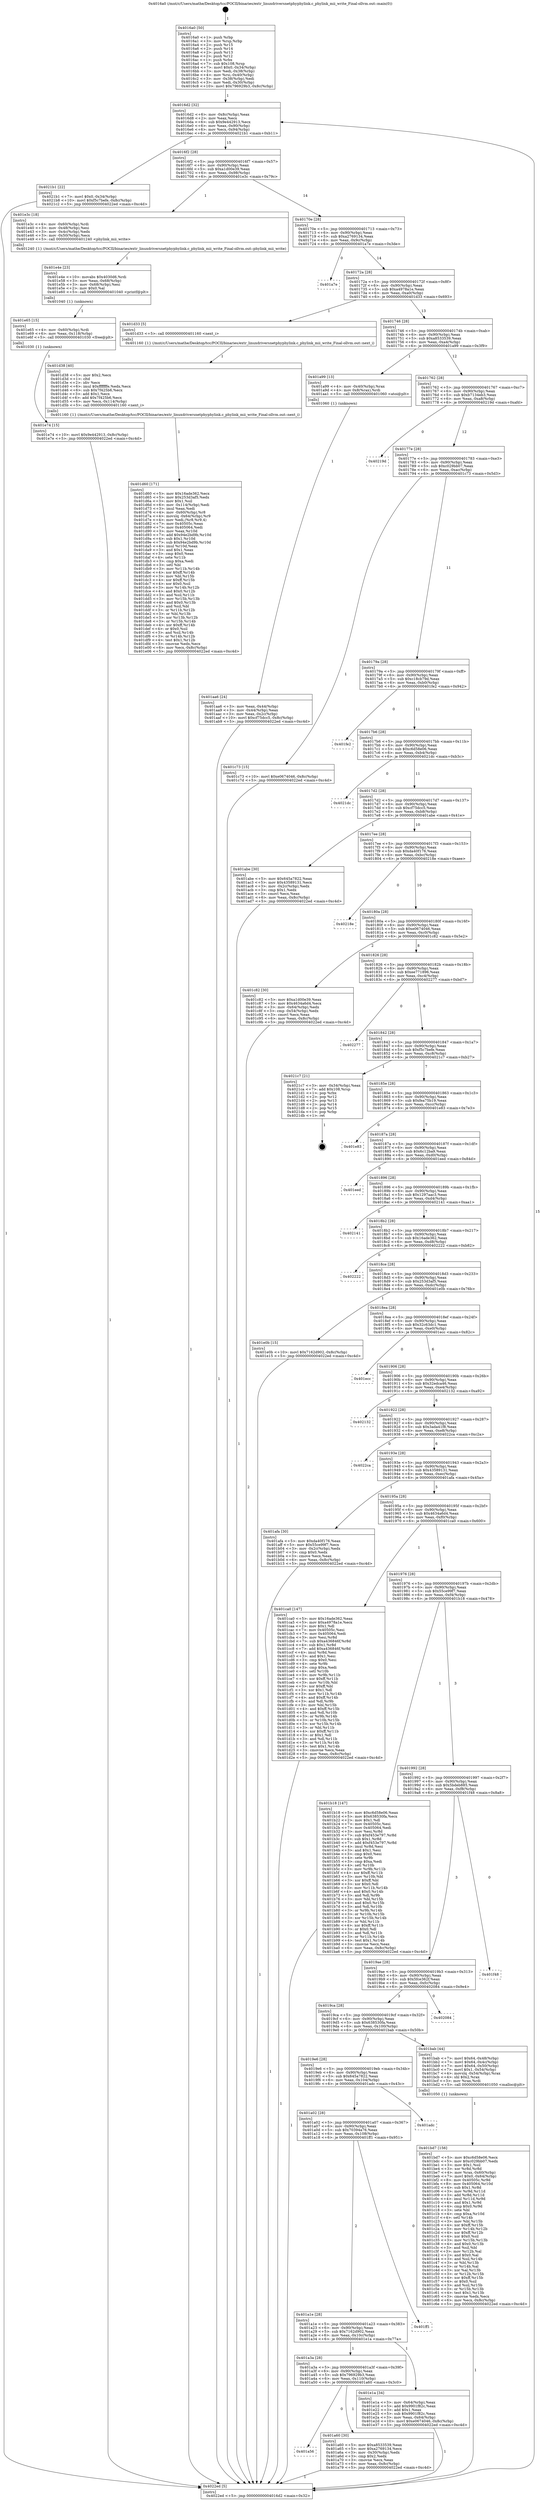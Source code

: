 digraph "0x4016a0" {
  label = "0x4016a0 (/mnt/c/Users/mathe/Desktop/tcc/POCII/binaries/extr_linuxdriversnetphyphylink.c_phylink_mii_write_Final-ollvm.out::main(0))"
  labelloc = "t"
  node[shape=record]

  Entry [label="",width=0.3,height=0.3,shape=circle,fillcolor=black,style=filled]
  "0x4016d2" [label="{
     0x4016d2 [32]\l
     | [instrs]\l
     &nbsp;&nbsp;0x4016d2 \<+6\>: mov -0x8c(%rbp),%eax\l
     &nbsp;&nbsp;0x4016d8 \<+2\>: mov %eax,%ecx\l
     &nbsp;&nbsp;0x4016da \<+6\>: sub $0x9e442913,%ecx\l
     &nbsp;&nbsp;0x4016e0 \<+6\>: mov %eax,-0x90(%rbp)\l
     &nbsp;&nbsp;0x4016e6 \<+6\>: mov %ecx,-0x94(%rbp)\l
     &nbsp;&nbsp;0x4016ec \<+6\>: je 00000000004021b1 \<main+0xb11\>\l
  }"]
  "0x4021b1" [label="{
     0x4021b1 [22]\l
     | [instrs]\l
     &nbsp;&nbsp;0x4021b1 \<+7\>: movl $0x0,-0x34(%rbp)\l
     &nbsp;&nbsp;0x4021b8 \<+10\>: movl $0xf5c7befe,-0x8c(%rbp)\l
     &nbsp;&nbsp;0x4021c2 \<+5\>: jmp 00000000004022ed \<main+0xc4d\>\l
  }"]
  "0x4016f2" [label="{
     0x4016f2 [28]\l
     | [instrs]\l
     &nbsp;&nbsp;0x4016f2 \<+5\>: jmp 00000000004016f7 \<main+0x57\>\l
     &nbsp;&nbsp;0x4016f7 \<+6\>: mov -0x90(%rbp),%eax\l
     &nbsp;&nbsp;0x4016fd \<+5\>: sub $0xa1d00e39,%eax\l
     &nbsp;&nbsp;0x401702 \<+6\>: mov %eax,-0x98(%rbp)\l
     &nbsp;&nbsp;0x401708 \<+6\>: je 0000000000401e3c \<main+0x79c\>\l
  }"]
  Exit [label="",width=0.3,height=0.3,shape=circle,fillcolor=black,style=filled,peripheries=2]
  "0x401e3c" [label="{
     0x401e3c [18]\l
     | [instrs]\l
     &nbsp;&nbsp;0x401e3c \<+4\>: mov -0x60(%rbp),%rdi\l
     &nbsp;&nbsp;0x401e40 \<+3\>: mov -0x48(%rbp),%esi\l
     &nbsp;&nbsp;0x401e43 \<+3\>: mov -0x4c(%rbp),%edx\l
     &nbsp;&nbsp;0x401e46 \<+3\>: mov -0x50(%rbp),%ecx\l
     &nbsp;&nbsp;0x401e49 \<+5\>: call 0000000000401240 \<phylink_mii_write\>\l
     | [calls]\l
     &nbsp;&nbsp;0x401240 \{1\} (/mnt/c/Users/mathe/Desktop/tcc/POCII/binaries/extr_linuxdriversnetphyphylink.c_phylink_mii_write_Final-ollvm.out::phylink_mii_write)\l
  }"]
  "0x40170e" [label="{
     0x40170e [28]\l
     | [instrs]\l
     &nbsp;&nbsp;0x40170e \<+5\>: jmp 0000000000401713 \<main+0x73\>\l
     &nbsp;&nbsp;0x401713 \<+6\>: mov -0x90(%rbp),%eax\l
     &nbsp;&nbsp;0x401719 \<+5\>: sub $0xa2769134,%eax\l
     &nbsp;&nbsp;0x40171e \<+6\>: mov %eax,-0x9c(%rbp)\l
     &nbsp;&nbsp;0x401724 \<+6\>: je 0000000000401a7e \<main+0x3de\>\l
  }"]
  "0x401e74" [label="{
     0x401e74 [15]\l
     | [instrs]\l
     &nbsp;&nbsp;0x401e74 \<+10\>: movl $0x9e442913,-0x8c(%rbp)\l
     &nbsp;&nbsp;0x401e7e \<+5\>: jmp 00000000004022ed \<main+0xc4d\>\l
  }"]
  "0x401a7e" [label="{
     0x401a7e\l
  }", style=dashed]
  "0x40172a" [label="{
     0x40172a [28]\l
     | [instrs]\l
     &nbsp;&nbsp;0x40172a \<+5\>: jmp 000000000040172f \<main+0x8f\>\l
     &nbsp;&nbsp;0x40172f \<+6\>: mov -0x90(%rbp),%eax\l
     &nbsp;&nbsp;0x401735 \<+5\>: sub $0xa4978a1e,%eax\l
     &nbsp;&nbsp;0x40173a \<+6\>: mov %eax,-0xa0(%rbp)\l
     &nbsp;&nbsp;0x401740 \<+6\>: je 0000000000401d33 \<main+0x693\>\l
  }"]
  "0x401e65" [label="{
     0x401e65 [15]\l
     | [instrs]\l
     &nbsp;&nbsp;0x401e65 \<+4\>: mov -0x60(%rbp),%rdi\l
     &nbsp;&nbsp;0x401e69 \<+6\>: mov %eax,-0x118(%rbp)\l
     &nbsp;&nbsp;0x401e6f \<+5\>: call 0000000000401030 \<free@plt\>\l
     | [calls]\l
     &nbsp;&nbsp;0x401030 \{1\} (unknown)\l
  }"]
  "0x401d33" [label="{
     0x401d33 [5]\l
     | [instrs]\l
     &nbsp;&nbsp;0x401d33 \<+5\>: call 0000000000401160 \<next_i\>\l
     | [calls]\l
     &nbsp;&nbsp;0x401160 \{1\} (/mnt/c/Users/mathe/Desktop/tcc/POCII/binaries/extr_linuxdriversnetphyphylink.c_phylink_mii_write_Final-ollvm.out::next_i)\l
  }"]
  "0x401746" [label="{
     0x401746 [28]\l
     | [instrs]\l
     &nbsp;&nbsp;0x401746 \<+5\>: jmp 000000000040174b \<main+0xab\>\l
     &nbsp;&nbsp;0x40174b \<+6\>: mov -0x90(%rbp),%eax\l
     &nbsp;&nbsp;0x401751 \<+5\>: sub $0xa8533539,%eax\l
     &nbsp;&nbsp;0x401756 \<+6\>: mov %eax,-0xa4(%rbp)\l
     &nbsp;&nbsp;0x40175c \<+6\>: je 0000000000401a99 \<main+0x3f9\>\l
  }"]
  "0x401e4e" [label="{
     0x401e4e [23]\l
     | [instrs]\l
     &nbsp;&nbsp;0x401e4e \<+10\>: movabs $0x4030d6,%rdi\l
     &nbsp;&nbsp;0x401e58 \<+3\>: mov %eax,-0x68(%rbp)\l
     &nbsp;&nbsp;0x401e5b \<+3\>: mov -0x68(%rbp),%esi\l
     &nbsp;&nbsp;0x401e5e \<+2\>: mov $0x0,%al\l
     &nbsp;&nbsp;0x401e60 \<+5\>: call 0000000000401040 \<printf@plt\>\l
     | [calls]\l
     &nbsp;&nbsp;0x401040 \{1\} (unknown)\l
  }"]
  "0x401a99" [label="{
     0x401a99 [13]\l
     | [instrs]\l
     &nbsp;&nbsp;0x401a99 \<+4\>: mov -0x40(%rbp),%rax\l
     &nbsp;&nbsp;0x401a9d \<+4\>: mov 0x8(%rax),%rdi\l
     &nbsp;&nbsp;0x401aa1 \<+5\>: call 0000000000401060 \<atoi@plt\>\l
     | [calls]\l
     &nbsp;&nbsp;0x401060 \{1\} (unknown)\l
  }"]
  "0x401762" [label="{
     0x401762 [28]\l
     | [instrs]\l
     &nbsp;&nbsp;0x401762 \<+5\>: jmp 0000000000401767 \<main+0xc7\>\l
     &nbsp;&nbsp;0x401767 \<+6\>: mov -0x90(%rbp),%eax\l
     &nbsp;&nbsp;0x40176d \<+5\>: sub $0xb7134eb3,%eax\l
     &nbsp;&nbsp;0x401772 \<+6\>: mov %eax,-0xa8(%rbp)\l
     &nbsp;&nbsp;0x401778 \<+6\>: je 000000000040219d \<main+0xafd\>\l
  }"]
  "0x401d60" [label="{
     0x401d60 [171]\l
     | [instrs]\l
     &nbsp;&nbsp;0x401d60 \<+5\>: mov $0x16ade362,%ecx\l
     &nbsp;&nbsp;0x401d65 \<+5\>: mov $0x253d3af5,%edx\l
     &nbsp;&nbsp;0x401d6a \<+3\>: mov $0x1,%sil\l
     &nbsp;&nbsp;0x401d6d \<+6\>: mov -0x114(%rbp),%edi\l
     &nbsp;&nbsp;0x401d73 \<+3\>: imul %eax,%edi\l
     &nbsp;&nbsp;0x401d76 \<+4\>: mov -0x60(%rbp),%r8\l
     &nbsp;&nbsp;0x401d7a \<+4\>: movslq -0x64(%rbp),%r9\l
     &nbsp;&nbsp;0x401d7e \<+4\>: mov %edi,(%r8,%r9,4)\l
     &nbsp;&nbsp;0x401d82 \<+7\>: mov 0x40505c,%eax\l
     &nbsp;&nbsp;0x401d89 \<+7\>: mov 0x405064,%edi\l
     &nbsp;&nbsp;0x401d90 \<+3\>: mov %eax,%r10d\l
     &nbsp;&nbsp;0x401d93 \<+7\>: add $0x94e2bd9b,%r10d\l
     &nbsp;&nbsp;0x401d9a \<+4\>: sub $0x1,%r10d\l
     &nbsp;&nbsp;0x401d9e \<+7\>: sub $0x94e2bd9b,%r10d\l
     &nbsp;&nbsp;0x401da5 \<+4\>: imul %r10d,%eax\l
     &nbsp;&nbsp;0x401da9 \<+3\>: and $0x1,%eax\l
     &nbsp;&nbsp;0x401dac \<+3\>: cmp $0x0,%eax\l
     &nbsp;&nbsp;0x401daf \<+4\>: sete %r11b\l
     &nbsp;&nbsp;0x401db3 \<+3\>: cmp $0xa,%edi\l
     &nbsp;&nbsp;0x401db6 \<+3\>: setl %bl\l
     &nbsp;&nbsp;0x401db9 \<+3\>: mov %r11b,%r14b\l
     &nbsp;&nbsp;0x401dbc \<+4\>: xor $0xff,%r14b\l
     &nbsp;&nbsp;0x401dc0 \<+3\>: mov %bl,%r15b\l
     &nbsp;&nbsp;0x401dc3 \<+4\>: xor $0xff,%r15b\l
     &nbsp;&nbsp;0x401dc7 \<+4\>: xor $0x0,%sil\l
     &nbsp;&nbsp;0x401dcb \<+3\>: mov %r14b,%r12b\l
     &nbsp;&nbsp;0x401dce \<+4\>: and $0x0,%r12b\l
     &nbsp;&nbsp;0x401dd2 \<+3\>: and %sil,%r11b\l
     &nbsp;&nbsp;0x401dd5 \<+3\>: mov %r15b,%r13b\l
     &nbsp;&nbsp;0x401dd8 \<+4\>: and $0x0,%r13b\l
     &nbsp;&nbsp;0x401ddc \<+3\>: and %sil,%bl\l
     &nbsp;&nbsp;0x401ddf \<+3\>: or %r11b,%r12b\l
     &nbsp;&nbsp;0x401de2 \<+3\>: or %bl,%r13b\l
     &nbsp;&nbsp;0x401de5 \<+3\>: xor %r13b,%r12b\l
     &nbsp;&nbsp;0x401de8 \<+3\>: or %r15b,%r14b\l
     &nbsp;&nbsp;0x401deb \<+4\>: xor $0xff,%r14b\l
     &nbsp;&nbsp;0x401def \<+4\>: or $0x0,%sil\l
     &nbsp;&nbsp;0x401df3 \<+3\>: and %sil,%r14b\l
     &nbsp;&nbsp;0x401df6 \<+3\>: or %r14b,%r12b\l
     &nbsp;&nbsp;0x401df9 \<+4\>: test $0x1,%r12b\l
     &nbsp;&nbsp;0x401dfd \<+3\>: cmovne %edx,%ecx\l
     &nbsp;&nbsp;0x401e00 \<+6\>: mov %ecx,-0x8c(%rbp)\l
     &nbsp;&nbsp;0x401e06 \<+5\>: jmp 00000000004022ed \<main+0xc4d\>\l
  }"]
  "0x40219d" [label="{
     0x40219d\l
  }", style=dashed]
  "0x40177e" [label="{
     0x40177e [28]\l
     | [instrs]\l
     &nbsp;&nbsp;0x40177e \<+5\>: jmp 0000000000401783 \<main+0xe3\>\l
     &nbsp;&nbsp;0x401783 \<+6\>: mov -0x90(%rbp),%eax\l
     &nbsp;&nbsp;0x401789 \<+5\>: sub $0xc029bb07,%eax\l
     &nbsp;&nbsp;0x40178e \<+6\>: mov %eax,-0xac(%rbp)\l
     &nbsp;&nbsp;0x401794 \<+6\>: je 0000000000401c73 \<main+0x5d3\>\l
  }"]
  "0x401d38" [label="{
     0x401d38 [40]\l
     | [instrs]\l
     &nbsp;&nbsp;0x401d38 \<+5\>: mov $0x2,%ecx\l
     &nbsp;&nbsp;0x401d3d \<+1\>: cltd\l
     &nbsp;&nbsp;0x401d3e \<+2\>: idiv %ecx\l
     &nbsp;&nbsp;0x401d40 \<+6\>: imul $0xfffffffe,%edx,%ecx\l
     &nbsp;&nbsp;0x401d46 \<+6\>: sub $0x7f425b6,%ecx\l
     &nbsp;&nbsp;0x401d4c \<+3\>: add $0x1,%ecx\l
     &nbsp;&nbsp;0x401d4f \<+6\>: add $0x7f425b6,%ecx\l
     &nbsp;&nbsp;0x401d55 \<+6\>: mov %ecx,-0x114(%rbp)\l
     &nbsp;&nbsp;0x401d5b \<+5\>: call 0000000000401160 \<next_i\>\l
     | [calls]\l
     &nbsp;&nbsp;0x401160 \{1\} (/mnt/c/Users/mathe/Desktop/tcc/POCII/binaries/extr_linuxdriversnetphyphylink.c_phylink_mii_write_Final-ollvm.out::next_i)\l
  }"]
  "0x401c73" [label="{
     0x401c73 [15]\l
     | [instrs]\l
     &nbsp;&nbsp;0x401c73 \<+10\>: movl $0xe0674046,-0x8c(%rbp)\l
     &nbsp;&nbsp;0x401c7d \<+5\>: jmp 00000000004022ed \<main+0xc4d\>\l
  }"]
  "0x40179a" [label="{
     0x40179a [28]\l
     | [instrs]\l
     &nbsp;&nbsp;0x40179a \<+5\>: jmp 000000000040179f \<main+0xff\>\l
     &nbsp;&nbsp;0x40179f \<+6\>: mov -0x90(%rbp),%eax\l
     &nbsp;&nbsp;0x4017a5 \<+5\>: sub $0xc18cb79d,%eax\l
     &nbsp;&nbsp;0x4017aa \<+6\>: mov %eax,-0xb0(%rbp)\l
     &nbsp;&nbsp;0x4017b0 \<+6\>: je 0000000000401fe2 \<main+0x942\>\l
  }"]
  "0x401bd7" [label="{
     0x401bd7 [156]\l
     | [instrs]\l
     &nbsp;&nbsp;0x401bd7 \<+5\>: mov $0xc6d58e06,%ecx\l
     &nbsp;&nbsp;0x401bdc \<+5\>: mov $0xc029bb07,%edx\l
     &nbsp;&nbsp;0x401be1 \<+3\>: mov $0x1,%sil\l
     &nbsp;&nbsp;0x401be4 \<+3\>: xor %r8d,%r8d\l
     &nbsp;&nbsp;0x401be7 \<+4\>: mov %rax,-0x60(%rbp)\l
     &nbsp;&nbsp;0x401beb \<+7\>: movl $0x0,-0x64(%rbp)\l
     &nbsp;&nbsp;0x401bf2 \<+8\>: mov 0x40505c,%r9d\l
     &nbsp;&nbsp;0x401bfa \<+8\>: mov 0x405064,%r10d\l
     &nbsp;&nbsp;0x401c02 \<+4\>: sub $0x1,%r8d\l
     &nbsp;&nbsp;0x401c06 \<+3\>: mov %r9d,%r11d\l
     &nbsp;&nbsp;0x401c09 \<+3\>: add %r8d,%r11d\l
     &nbsp;&nbsp;0x401c0c \<+4\>: imul %r11d,%r9d\l
     &nbsp;&nbsp;0x401c10 \<+4\>: and $0x1,%r9d\l
     &nbsp;&nbsp;0x401c14 \<+4\>: cmp $0x0,%r9d\l
     &nbsp;&nbsp;0x401c18 \<+3\>: sete %bl\l
     &nbsp;&nbsp;0x401c1b \<+4\>: cmp $0xa,%r10d\l
     &nbsp;&nbsp;0x401c1f \<+4\>: setl %r14b\l
     &nbsp;&nbsp;0x401c23 \<+3\>: mov %bl,%r15b\l
     &nbsp;&nbsp;0x401c26 \<+4\>: xor $0xff,%r15b\l
     &nbsp;&nbsp;0x401c2a \<+3\>: mov %r14b,%r12b\l
     &nbsp;&nbsp;0x401c2d \<+4\>: xor $0xff,%r12b\l
     &nbsp;&nbsp;0x401c31 \<+4\>: xor $0x0,%sil\l
     &nbsp;&nbsp;0x401c35 \<+3\>: mov %r15b,%r13b\l
     &nbsp;&nbsp;0x401c38 \<+4\>: and $0x0,%r13b\l
     &nbsp;&nbsp;0x401c3c \<+3\>: and %sil,%bl\l
     &nbsp;&nbsp;0x401c3f \<+3\>: mov %r12b,%al\l
     &nbsp;&nbsp;0x401c42 \<+2\>: and $0x0,%al\l
     &nbsp;&nbsp;0x401c44 \<+3\>: and %sil,%r14b\l
     &nbsp;&nbsp;0x401c47 \<+3\>: or %bl,%r13b\l
     &nbsp;&nbsp;0x401c4a \<+3\>: or %r14b,%al\l
     &nbsp;&nbsp;0x401c4d \<+3\>: xor %al,%r13b\l
     &nbsp;&nbsp;0x401c50 \<+3\>: or %r12b,%r15b\l
     &nbsp;&nbsp;0x401c53 \<+4\>: xor $0xff,%r15b\l
     &nbsp;&nbsp;0x401c57 \<+4\>: or $0x0,%sil\l
     &nbsp;&nbsp;0x401c5b \<+3\>: and %sil,%r15b\l
     &nbsp;&nbsp;0x401c5e \<+3\>: or %r15b,%r13b\l
     &nbsp;&nbsp;0x401c61 \<+4\>: test $0x1,%r13b\l
     &nbsp;&nbsp;0x401c65 \<+3\>: cmovne %edx,%ecx\l
     &nbsp;&nbsp;0x401c68 \<+6\>: mov %ecx,-0x8c(%rbp)\l
     &nbsp;&nbsp;0x401c6e \<+5\>: jmp 00000000004022ed \<main+0xc4d\>\l
  }"]
  "0x401fe2" [label="{
     0x401fe2\l
  }", style=dashed]
  "0x4017b6" [label="{
     0x4017b6 [28]\l
     | [instrs]\l
     &nbsp;&nbsp;0x4017b6 \<+5\>: jmp 00000000004017bb \<main+0x11b\>\l
     &nbsp;&nbsp;0x4017bb \<+6\>: mov -0x90(%rbp),%eax\l
     &nbsp;&nbsp;0x4017c1 \<+5\>: sub $0xc6d58e06,%eax\l
     &nbsp;&nbsp;0x4017c6 \<+6\>: mov %eax,-0xb4(%rbp)\l
     &nbsp;&nbsp;0x4017cc \<+6\>: je 00000000004021dc \<main+0xb3c\>\l
  }"]
  "0x401aa6" [label="{
     0x401aa6 [24]\l
     | [instrs]\l
     &nbsp;&nbsp;0x401aa6 \<+3\>: mov %eax,-0x44(%rbp)\l
     &nbsp;&nbsp;0x401aa9 \<+3\>: mov -0x44(%rbp),%eax\l
     &nbsp;&nbsp;0x401aac \<+3\>: mov %eax,-0x2c(%rbp)\l
     &nbsp;&nbsp;0x401aaf \<+10\>: movl $0xcf75dcc5,-0x8c(%rbp)\l
     &nbsp;&nbsp;0x401ab9 \<+5\>: jmp 00000000004022ed \<main+0xc4d\>\l
  }"]
  "0x4021dc" [label="{
     0x4021dc\l
  }", style=dashed]
  "0x4017d2" [label="{
     0x4017d2 [28]\l
     | [instrs]\l
     &nbsp;&nbsp;0x4017d2 \<+5\>: jmp 00000000004017d7 \<main+0x137\>\l
     &nbsp;&nbsp;0x4017d7 \<+6\>: mov -0x90(%rbp),%eax\l
     &nbsp;&nbsp;0x4017dd \<+5\>: sub $0xcf75dcc5,%eax\l
     &nbsp;&nbsp;0x4017e2 \<+6\>: mov %eax,-0xb8(%rbp)\l
     &nbsp;&nbsp;0x4017e8 \<+6\>: je 0000000000401abe \<main+0x41e\>\l
  }"]
  "0x4016a0" [label="{
     0x4016a0 [50]\l
     | [instrs]\l
     &nbsp;&nbsp;0x4016a0 \<+1\>: push %rbp\l
     &nbsp;&nbsp;0x4016a1 \<+3\>: mov %rsp,%rbp\l
     &nbsp;&nbsp;0x4016a4 \<+2\>: push %r15\l
     &nbsp;&nbsp;0x4016a6 \<+2\>: push %r14\l
     &nbsp;&nbsp;0x4016a8 \<+2\>: push %r13\l
     &nbsp;&nbsp;0x4016aa \<+2\>: push %r12\l
     &nbsp;&nbsp;0x4016ac \<+1\>: push %rbx\l
     &nbsp;&nbsp;0x4016ad \<+7\>: sub $0x108,%rsp\l
     &nbsp;&nbsp;0x4016b4 \<+7\>: movl $0x0,-0x34(%rbp)\l
     &nbsp;&nbsp;0x4016bb \<+3\>: mov %edi,-0x38(%rbp)\l
     &nbsp;&nbsp;0x4016be \<+4\>: mov %rsi,-0x40(%rbp)\l
     &nbsp;&nbsp;0x4016c2 \<+3\>: mov -0x38(%rbp),%edi\l
     &nbsp;&nbsp;0x4016c5 \<+3\>: mov %edi,-0x30(%rbp)\l
     &nbsp;&nbsp;0x4016c8 \<+10\>: movl $0x796929b3,-0x8c(%rbp)\l
  }"]
  "0x401abe" [label="{
     0x401abe [30]\l
     | [instrs]\l
     &nbsp;&nbsp;0x401abe \<+5\>: mov $0x645a7822,%eax\l
     &nbsp;&nbsp;0x401ac3 \<+5\>: mov $0x43589131,%ecx\l
     &nbsp;&nbsp;0x401ac8 \<+3\>: mov -0x2c(%rbp),%edx\l
     &nbsp;&nbsp;0x401acb \<+3\>: cmp $0x1,%edx\l
     &nbsp;&nbsp;0x401ace \<+3\>: cmovl %ecx,%eax\l
     &nbsp;&nbsp;0x401ad1 \<+6\>: mov %eax,-0x8c(%rbp)\l
     &nbsp;&nbsp;0x401ad7 \<+5\>: jmp 00000000004022ed \<main+0xc4d\>\l
  }"]
  "0x4017ee" [label="{
     0x4017ee [28]\l
     | [instrs]\l
     &nbsp;&nbsp;0x4017ee \<+5\>: jmp 00000000004017f3 \<main+0x153\>\l
     &nbsp;&nbsp;0x4017f3 \<+6\>: mov -0x90(%rbp),%eax\l
     &nbsp;&nbsp;0x4017f9 \<+5\>: sub $0xda40f176,%eax\l
     &nbsp;&nbsp;0x4017fe \<+6\>: mov %eax,-0xbc(%rbp)\l
     &nbsp;&nbsp;0x401804 \<+6\>: je 000000000040218e \<main+0xaee\>\l
  }"]
  "0x4022ed" [label="{
     0x4022ed [5]\l
     | [instrs]\l
     &nbsp;&nbsp;0x4022ed \<+5\>: jmp 00000000004016d2 \<main+0x32\>\l
  }"]
  "0x40218e" [label="{
     0x40218e\l
  }", style=dashed]
  "0x40180a" [label="{
     0x40180a [28]\l
     | [instrs]\l
     &nbsp;&nbsp;0x40180a \<+5\>: jmp 000000000040180f \<main+0x16f\>\l
     &nbsp;&nbsp;0x40180f \<+6\>: mov -0x90(%rbp),%eax\l
     &nbsp;&nbsp;0x401815 \<+5\>: sub $0xe0674046,%eax\l
     &nbsp;&nbsp;0x40181a \<+6\>: mov %eax,-0xc0(%rbp)\l
     &nbsp;&nbsp;0x401820 \<+6\>: je 0000000000401c82 \<main+0x5e2\>\l
  }"]
  "0x401a56" [label="{
     0x401a56\l
  }", style=dashed]
  "0x401c82" [label="{
     0x401c82 [30]\l
     | [instrs]\l
     &nbsp;&nbsp;0x401c82 \<+5\>: mov $0xa1d00e39,%eax\l
     &nbsp;&nbsp;0x401c87 \<+5\>: mov $0x4634a6d4,%ecx\l
     &nbsp;&nbsp;0x401c8c \<+3\>: mov -0x64(%rbp),%edx\l
     &nbsp;&nbsp;0x401c8f \<+3\>: cmp -0x54(%rbp),%edx\l
     &nbsp;&nbsp;0x401c92 \<+3\>: cmovl %ecx,%eax\l
     &nbsp;&nbsp;0x401c95 \<+6\>: mov %eax,-0x8c(%rbp)\l
     &nbsp;&nbsp;0x401c9b \<+5\>: jmp 00000000004022ed \<main+0xc4d\>\l
  }"]
  "0x401826" [label="{
     0x401826 [28]\l
     | [instrs]\l
     &nbsp;&nbsp;0x401826 \<+5\>: jmp 000000000040182b \<main+0x18b\>\l
     &nbsp;&nbsp;0x40182b \<+6\>: mov -0x90(%rbp),%eax\l
     &nbsp;&nbsp;0x401831 \<+5\>: sub $0xee771896,%eax\l
     &nbsp;&nbsp;0x401836 \<+6\>: mov %eax,-0xc4(%rbp)\l
     &nbsp;&nbsp;0x40183c \<+6\>: je 0000000000402277 \<main+0xbd7\>\l
  }"]
  "0x401a60" [label="{
     0x401a60 [30]\l
     | [instrs]\l
     &nbsp;&nbsp;0x401a60 \<+5\>: mov $0xa8533539,%eax\l
     &nbsp;&nbsp;0x401a65 \<+5\>: mov $0xa2769134,%ecx\l
     &nbsp;&nbsp;0x401a6a \<+3\>: mov -0x30(%rbp),%edx\l
     &nbsp;&nbsp;0x401a6d \<+3\>: cmp $0x2,%edx\l
     &nbsp;&nbsp;0x401a70 \<+3\>: cmovne %ecx,%eax\l
     &nbsp;&nbsp;0x401a73 \<+6\>: mov %eax,-0x8c(%rbp)\l
     &nbsp;&nbsp;0x401a79 \<+5\>: jmp 00000000004022ed \<main+0xc4d\>\l
  }"]
  "0x402277" [label="{
     0x402277\l
  }", style=dashed]
  "0x401842" [label="{
     0x401842 [28]\l
     | [instrs]\l
     &nbsp;&nbsp;0x401842 \<+5\>: jmp 0000000000401847 \<main+0x1a7\>\l
     &nbsp;&nbsp;0x401847 \<+6\>: mov -0x90(%rbp),%eax\l
     &nbsp;&nbsp;0x40184d \<+5\>: sub $0xf5c7befe,%eax\l
     &nbsp;&nbsp;0x401852 \<+6\>: mov %eax,-0xc8(%rbp)\l
     &nbsp;&nbsp;0x401858 \<+6\>: je 00000000004021c7 \<main+0xb27\>\l
  }"]
  "0x401a3a" [label="{
     0x401a3a [28]\l
     | [instrs]\l
     &nbsp;&nbsp;0x401a3a \<+5\>: jmp 0000000000401a3f \<main+0x39f\>\l
     &nbsp;&nbsp;0x401a3f \<+6\>: mov -0x90(%rbp),%eax\l
     &nbsp;&nbsp;0x401a45 \<+5\>: sub $0x796929b3,%eax\l
     &nbsp;&nbsp;0x401a4a \<+6\>: mov %eax,-0x110(%rbp)\l
     &nbsp;&nbsp;0x401a50 \<+6\>: je 0000000000401a60 \<main+0x3c0\>\l
  }"]
  "0x4021c7" [label="{
     0x4021c7 [21]\l
     | [instrs]\l
     &nbsp;&nbsp;0x4021c7 \<+3\>: mov -0x34(%rbp),%eax\l
     &nbsp;&nbsp;0x4021ca \<+7\>: add $0x108,%rsp\l
     &nbsp;&nbsp;0x4021d1 \<+1\>: pop %rbx\l
     &nbsp;&nbsp;0x4021d2 \<+2\>: pop %r12\l
     &nbsp;&nbsp;0x4021d4 \<+2\>: pop %r13\l
     &nbsp;&nbsp;0x4021d6 \<+2\>: pop %r14\l
     &nbsp;&nbsp;0x4021d8 \<+2\>: pop %r15\l
     &nbsp;&nbsp;0x4021da \<+1\>: pop %rbp\l
     &nbsp;&nbsp;0x4021db \<+1\>: ret\l
  }"]
  "0x40185e" [label="{
     0x40185e [28]\l
     | [instrs]\l
     &nbsp;&nbsp;0x40185e \<+5\>: jmp 0000000000401863 \<main+0x1c3\>\l
     &nbsp;&nbsp;0x401863 \<+6\>: mov -0x90(%rbp),%eax\l
     &nbsp;&nbsp;0x401869 \<+5\>: sub $0xfea75b19,%eax\l
     &nbsp;&nbsp;0x40186e \<+6\>: mov %eax,-0xcc(%rbp)\l
     &nbsp;&nbsp;0x401874 \<+6\>: je 0000000000401e83 \<main+0x7e3\>\l
  }"]
  "0x401e1a" [label="{
     0x401e1a [34]\l
     | [instrs]\l
     &nbsp;&nbsp;0x401e1a \<+3\>: mov -0x64(%rbp),%eax\l
     &nbsp;&nbsp;0x401e1d \<+5\>: add $0x9901f82c,%eax\l
     &nbsp;&nbsp;0x401e22 \<+3\>: add $0x1,%eax\l
     &nbsp;&nbsp;0x401e25 \<+5\>: sub $0x9901f82c,%eax\l
     &nbsp;&nbsp;0x401e2a \<+3\>: mov %eax,-0x64(%rbp)\l
     &nbsp;&nbsp;0x401e2d \<+10\>: movl $0xe0674046,-0x8c(%rbp)\l
     &nbsp;&nbsp;0x401e37 \<+5\>: jmp 00000000004022ed \<main+0xc4d\>\l
  }"]
  "0x401e83" [label="{
     0x401e83\l
  }", style=dashed]
  "0x40187a" [label="{
     0x40187a [28]\l
     | [instrs]\l
     &nbsp;&nbsp;0x40187a \<+5\>: jmp 000000000040187f \<main+0x1df\>\l
     &nbsp;&nbsp;0x40187f \<+6\>: mov -0x90(%rbp),%eax\l
     &nbsp;&nbsp;0x401885 \<+5\>: sub $0x6c12ba9,%eax\l
     &nbsp;&nbsp;0x40188a \<+6\>: mov %eax,-0xd0(%rbp)\l
     &nbsp;&nbsp;0x401890 \<+6\>: je 0000000000401eed \<main+0x84d\>\l
  }"]
  "0x401a1e" [label="{
     0x401a1e [28]\l
     | [instrs]\l
     &nbsp;&nbsp;0x401a1e \<+5\>: jmp 0000000000401a23 \<main+0x383\>\l
     &nbsp;&nbsp;0x401a23 \<+6\>: mov -0x90(%rbp),%eax\l
     &nbsp;&nbsp;0x401a29 \<+5\>: sub $0x7162d902,%eax\l
     &nbsp;&nbsp;0x401a2e \<+6\>: mov %eax,-0x10c(%rbp)\l
     &nbsp;&nbsp;0x401a34 \<+6\>: je 0000000000401e1a \<main+0x77a\>\l
  }"]
  "0x401eed" [label="{
     0x401eed\l
  }", style=dashed]
  "0x401896" [label="{
     0x401896 [28]\l
     | [instrs]\l
     &nbsp;&nbsp;0x401896 \<+5\>: jmp 000000000040189b \<main+0x1fb\>\l
     &nbsp;&nbsp;0x40189b \<+6\>: mov -0x90(%rbp),%eax\l
     &nbsp;&nbsp;0x4018a1 \<+5\>: sub $0x1297aac3,%eax\l
     &nbsp;&nbsp;0x4018a6 \<+6\>: mov %eax,-0xd4(%rbp)\l
     &nbsp;&nbsp;0x4018ac \<+6\>: je 0000000000402141 \<main+0xaa1\>\l
  }"]
  "0x401ff1" [label="{
     0x401ff1\l
  }", style=dashed]
  "0x402141" [label="{
     0x402141\l
  }", style=dashed]
  "0x4018b2" [label="{
     0x4018b2 [28]\l
     | [instrs]\l
     &nbsp;&nbsp;0x4018b2 \<+5\>: jmp 00000000004018b7 \<main+0x217\>\l
     &nbsp;&nbsp;0x4018b7 \<+6\>: mov -0x90(%rbp),%eax\l
     &nbsp;&nbsp;0x4018bd \<+5\>: sub $0x16ade362,%eax\l
     &nbsp;&nbsp;0x4018c2 \<+6\>: mov %eax,-0xd8(%rbp)\l
     &nbsp;&nbsp;0x4018c8 \<+6\>: je 0000000000402222 \<main+0xb82\>\l
  }"]
  "0x401a02" [label="{
     0x401a02 [28]\l
     | [instrs]\l
     &nbsp;&nbsp;0x401a02 \<+5\>: jmp 0000000000401a07 \<main+0x367\>\l
     &nbsp;&nbsp;0x401a07 \<+6\>: mov -0x90(%rbp),%eax\l
     &nbsp;&nbsp;0x401a0d \<+5\>: sub $0x70394a76,%eax\l
     &nbsp;&nbsp;0x401a12 \<+6\>: mov %eax,-0x108(%rbp)\l
     &nbsp;&nbsp;0x401a18 \<+6\>: je 0000000000401ff1 \<main+0x951\>\l
  }"]
  "0x402222" [label="{
     0x402222\l
  }", style=dashed]
  "0x4018ce" [label="{
     0x4018ce [28]\l
     | [instrs]\l
     &nbsp;&nbsp;0x4018ce \<+5\>: jmp 00000000004018d3 \<main+0x233\>\l
     &nbsp;&nbsp;0x4018d3 \<+6\>: mov -0x90(%rbp),%eax\l
     &nbsp;&nbsp;0x4018d9 \<+5\>: sub $0x253d3af5,%eax\l
     &nbsp;&nbsp;0x4018de \<+6\>: mov %eax,-0xdc(%rbp)\l
     &nbsp;&nbsp;0x4018e4 \<+6\>: je 0000000000401e0b \<main+0x76b\>\l
  }"]
  "0x401adc" [label="{
     0x401adc\l
  }", style=dashed]
  "0x401e0b" [label="{
     0x401e0b [15]\l
     | [instrs]\l
     &nbsp;&nbsp;0x401e0b \<+10\>: movl $0x7162d902,-0x8c(%rbp)\l
     &nbsp;&nbsp;0x401e15 \<+5\>: jmp 00000000004022ed \<main+0xc4d\>\l
  }"]
  "0x4018ea" [label="{
     0x4018ea [28]\l
     | [instrs]\l
     &nbsp;&nbsp;0x4018ea \<+5\>: jmp 00000000004018ef \<main+0x24f\>\l
     &nbsp;&nbsp;0x4018ef \<+6\>: mov -0x90(%rbp),%eax\l
     &nbsp;&nbsp;0x4018f5 \<+5\>: sub $0x32c63dc1,%eax\l
     &nbsp;&nbsp;0x4018fa \<+6\>: mov %eax,-0xe0(%rbp)\l
     &nbsp;&nbsp;0x401900 \<+6\>: je 0000000000401ecc \<main+0x82c\>\l
  }"]
  "0x4019e6" [label="{
     0x4019e6 [28]\l
     | [instrs]\l
     &nbsp;&nbsp;0x4019e6 \<+5\>: jmp 00000000004019eb \<main+0x34b\>\l
     &nbsp;&nbsp;0x4019eb \<+6\>: mov -0x90(%rbp),%eax\l
     &nbsp;&nbsp;0x4019f1 \<+5\>: sub $0x645a7822,%eax\l
     &nbsp;&nbsp;0x4019f6 \<+6\>: mov %eax,-0x104(%rbp)\l
     &nbsp;&nbsp;0x4019fc \<+6\>: je 0000000000401adc \<main+0x43c\>\l
  }"]
  "0x401ecc" [label="{
     0x401ecc\l
  }", style=dashed]
  "0x401906" [label="{
     0x401906 [28]\l
     | [instrs]\l
     &nbsp;&nbsp;0x401906 \<+5\>: jmp 000000000040190b \<main+0x26b\>\l
     &nbsp;&nbsp;0x40190b \<+6\>: mov -0x90(%rbp),%eax\l
     &nbsp;&nbsp;0x401911 \<+5\>: sub $0x32edca46,%eax\l
     &nbsp;&nbsp;0x401916 \<+6\>: mov %eax,-0xe4(%rbp)\l
     &nbsp;&nbsp;0x40191c \<+6\>: je 0000000000402132 \<main+0xa92\>\l
  }"]
  "0x401bab" [label="{
     0x401bab [44]\l
     | [instrs]\l
     &nbsp;&nbsp;0x401bab \<+7\>: movl $0x64,-0x48(%rbp)\l
     &nbsp;&nbsp;0x401bb2 \<+7\>: movl $0x64,-0x4c(%rbp)\l
     &nbsp;&nbsp;0x401bb9 \<+7\>: movl $0x64,-0x50(%rbp)\l
     &nbsp;&nbsp;0x401bc0 \<+7\>: movl $0x1,-0x54(%rbp)\l
     &nbsp;&nbsp;0x401bc7 \<+4\>: movslq -0x54(%rbp),%rax\l
     &nbsp;&nbsp;0x401bcb \<+4\>: shl $0x2,%rax\l
     &nbsp;&nbsp;0x401bcf \<+3\>: mov %rax,%rdi\l
     &nbsp;&nbsp;0x401bd2 \<+5\>: call 0000000000401050 \<malloc@plt\>\l
     | [calls]\l
     &nbsp;&nbsp;0x401050 \{1\} (unknown)\l
  }"]
  "0x402132" [label="{
     0x402132\l
  }", style=dashed]
  "0x401922" [label="{
     0x401922 [28]\l
     | [instrs]\l
     &nbsp;&nbsp;0x401922 \<+5\>: jmp 0000000000401927 \<main+0x287\>\l
     &nbsp;&nbsp;0x401927 \<+6\>: mov -0x90(%rbp),%eax\l
     &nbsp;&nbsp;0x40192d \<+5\>: sub $0x3ada41f8,%eax\l
     &nbsp;&nbsp;0x401932 \<+6\>: mov %eax,-0xe8(%rbp)\l
     &nbsp;&nbsp;0x401938 \<+6\>: je 00000000004022ca \<main+0xc2a\>\l
  }"]
  "0x4019ca" [label="{
     0x4019ca [28]\l
     | [instrs]\l
     &nbsp;&nbsp;0x4019ca \<+5\>: jmp 00000000004019cf \<main+0x32f\>\l
     &nbsp;&nbsp;0x4019cf \<+6\>: mov -0x90(%rbp),%eax\l
     &nbsp;&nbsp;0x4019d5 \<+5\>: sub $0x638530fa,%eax\l
     &nbsp;&nbsp;0x4019da \<+6\>: mov %eax,-0x100(%rbp)\l
     &nbsp;&nbsp;0x4019e0 \<+6\>: je 0000000000401bab \<main+0x50b\>\l
  }"]
  "0x4022ca" [label="{
     0x4022ca\l
  }", style=dashed]
  "0x40193e" [label="{
     0x40193e [28]\l
     | [instrs]\l
     &nbsp;&nbsp;0x40193e \<+5\>: jmp 0000000000401943 \<main+0x2a3\>\l
     &nbsp;&nbsp;0x401943 \<+6\>: mov -0x90(%rbp),%eax\l
     &nbsp;&nbsp;0x401949 \<+5\>: sub $0x43589131,%eax\l
     &nbsp;&nbsp;0x40194e \<+6\>: mov %eax,-0xec(%rbp)\l
     &nbsp;&nbsp;0x401954 \<+6\>: je 0000000000401afa \<main+0x45a\>\l
  }"]
  "0x402084" [label="{
     0x402084\l
  }", style=dashed]
  "0x401afa" [label="{
     0x401afa [30]\l
     | [instrs]\l
     &nbsp;&nbsp;0x401afa \<+5\>: mov $0xda40f176,%eax\l
     &nbsp;&nbsp;0x401aff \<+5\>: mov $0x55ce99f7,%ecx\l
     &nbsp;&nbsp;0x401b04 \<+3\>: mov -0x2c(%rbp),%edx\l
     &nbsp;&nbsp;0x401b07 \<+3\>: cmp $0x0,%edx\l
     &nbsp;&nbsp;0x401b0a \<+3\>: cmove %ecx,%eax\l
     &nbsp;&nbsp;0x401b0d \<+6\>: mov %eax,-0x8c(%rbp)\l
     &nbsp;&nbsp;0x401b13 \<+5\>: jmp 00000000004022ed \<main+0xc4d\>\l
  }"]
  "0x40195a" [label="{
     0x40195a [28]\l
     | [instrs]\l
     &nbsp;&nbsp;0x40195a \<+5\>: jmp 000000000040195f \<main+0x2bf\>\l
     &nbsp;&nbsp;0x40195f \<+6\>: mov -0x90(%rbp),%eax\l
     &nbsp;&nbsp;0x401965 \<+5\>: sub $0x4634a6d4,%eax\l
     &nbsp;&nbsp;0x40196a \<+6\>: mov %eax,-0xf0(%rbp)\l
     &nbsp;&nbsp;0x401970 \<+6\>: je 0000000000401ca0 \<main+0x600\>\l
  }"]
  "0x4019ae" [label="{
     0x4019ae [28]\l
     | [instrs]\l
     &nbsp;&nbsp;0x4019ae \<+5\>: jmp 00000000004019b3 \<main+0x313\>\l
     &nbsp;&nbsp;0x4019b3 \<+6\>: mov -0x90(%rbp),%eax\l
     &nbsp;&nbsp;0x4019b9 \<+5\>: sub $0x5fce362f,%eax\l
     &nbsp;&nbsp;0x4019be \<+6\>: mov %eax,-0xfc(%rbp)\l
     &nbsp;&nbsp;0x4019c4 \<+6\>: je 0000000000402084 \<main+0x9e4\>\l
  }"]
  "0x401ca0" [label="{
     0x401ca0 [147]\l
     | [instrs]\l
     &nbsp;&nbsp;0x401ca0 \<+5\>: mov $0x16ade362,%eax\l
     &nbsp;&nbsp;0x401ca5 \<+5\>: mov $0xa4978a1e,%ecx\l
     &nbsp;&nbsp;0x401caa \<+2\>: mov $0x1,%dl\l
     &nbsp;&nbsp;0x401cac \<+7\>: mov 0x40505c,%esi\l
     &nbsp;&nbsp;0x401cb3 \<+7\>: mov 0x405064,%edi\l
     &nbsp;&nbsp;0x401cba \<+3\>: mov %esi,%r8d\l
     &nbsp;&nbsp;0x401cbd \<+7\>: sub $0xa436846f,%r8d\l
     &nbsp;&nbsp;0x401cc4 \<+4\>: sub $0x1,%r8d\l
     &nbsp;&nbsp;0x401cc8 \<+7\>: add $0xa436846f,%r8d\l
     &nbsp;&nbsp;0x401ccf \<+4\>: imul %r8d,%esi\l
     &nbsp;&nbsp;0x401cd3 \<+3\>: and $0x1,%esi\l
     &nbsp;&nbsp;0x401cd6 \<+3\>: cmp $0x0,%esi\l
     &nbsp;&nbsp;0x401cd9 \<+4\>: sete %r9b\l
     &nbsp;&nbsp;0x401cdd \<+3\>: cmp $0xa,%edi\l
     &nbsp;&nbsp;0x401ce0 \<+4\>: setl %r10b\l
     &nbsp;&nbsp;0x401ce4 \<+3\>: mov %r9b,%r11b\l
     &nbsp;&nbsp;0x401ce7 \<+4\>: xor $0xff,%r11b\l
     &nbsp;&nbsp;0x401ceb \<+3\>: mov %r10b,%bl\l
     &nbsp;&nbsp;0x401cee \<+3\>: xor $0xff,%bl\l
     &nbsp;&nbsp;0x401cf1 \<+3\>: xor $0x1,%dl\l
     &nbsp;&nbsp;0x401cf4 \<+3\>: mov %r11b,%r14b\l
     &nbsp;&nbsp;0x401cf7 \<+4\>: and $0xff,%r14b\l
     &nbsp;&nbsp;0x401cfb \<+3\>: and %dl,%r9b\l
     &nbsp;&nbsp;0x401cfe \<+3\>: mov %bl,%r15b\l
     &nbsp;&nbsp;0x401d01 \<+4\>: and $0xff,%r15b\l
     &nbsp;&nbsp;0x401d05 \<+3\>: and %dl,%r10b\l
     &nbsp;&nbsp;0x401d08 \<+3\>: or %r9b,%r14b\l
     &nbsp;&nbsp;0x401d0b \<+3\>: or %r10b,%r15b\l
     &nbsp;&nbsp;0x401d0e \<+3\>: xor %r15b,%r14b\l
     &nbsp;&nbsp;0x401d11 \<+3\>: or %bl,%r11b\l
     &nbsp;&nbsp;0x401d14 \<+4\>: xor $0xff,%r11b\l
     &nbsp;&nbsp;0x401d18 \<+3\>: or $0x1,%dl\l
     &nbsp;&nbsp;0x401d1b \<+3\>: and %dl,%r11b\l
     &nbsp;&nbsp;0x401d1e \<+3\>: or %r11b,%r14b\l
     &nbsp;&nbsp;0x401d21 \<+4\>: test $0x1,%r14b\l
     &nbsp;&nbsp;0x401d25 \<+3\>: cmovne %ecx,%eax\l
     &nbsp;&nbsp;0x401d28 \<+6\>: mov %eax,-0x8c(%rbp)\l
     &nbsp;&nbsp;0x401d2e \<+5\>: jmp 00000000004022ed \<main+0xc4d\>\l
  }"]
  "0x401976" [label="{
     0x401976 [28]\l
     | [instrs]\l
     &nbsp;&nbsp;0x401976 \<+5\>: jmp 000000000040197b \<main+0x2db\>\l
     &nbsp;&nbsp;0x40197b \<+6\>: mov -0x90(%rbp),%eax\l
     &nbsp;&nbsp;0x401981 \<+5\>: sub $0x55ce99f7,%eax\l
     &nbsp;&nbsp;0x401986 \<+6\>: mov %eax,-0xf4(%rbp)\l
     &nbsp;&nbsp;0x40198c \<+6\>: je 0000000000401b18 \<main+0x478\>\l
  }"]
  "0x401f48" [label="{
     0x401f48\l
  }", style=dashed]
  "0x401b18" [label="{
     0x401b18 [147]\l
     | [instrs]\l
     &nbsp;&nbsp;0x401b18 \<+5\>: mov $0xc6d58e06,%eax\l
     &nbsp;&nbsp;0x401b1d \<+5\>: mov $0x638530fa,%ecx\l
     &nbsp;&nbsp;0x401b22 \<+2\>: mov $0x1,%dl\l
     &nbsp;&nbsp;0x401b24 \<+7\>: mov 0x40505c,%esi\l
     &nbsp;&nbsp;0x401b2b \<+7\>: mov 0x405064,%edi\l
     &nbsp;&nbsp;0x401b32 \<+3\>: mov %esi,%r8d\l
     &nbsp;&nbsp;0x401b35 \<+7\>: sub $0xf453e797,%r8d\l
     &nbsp;&nbsp;0x401b3c \<+4\>: sub $0x1,%r8d\l
     &nbsp;&nbsp;0x401b40 \<+7\>: add $0xf453e797,%r8d\l
     &nbsp;&nbsp;0x401b47 \<+4\>: imul %r8d,%esi\l
     &nbsp;&nbsp;0x401b4b \<+3\>: and $0x1,%esi\l
     &nbsp;&nbsp;0x401b4e \<+3\>: cmp $0x0,%esi\l
     &nbsp;&nbsp;0x401b51 \<+4\>: sete %r9b\l
     &nbsp;&nbsp;0x401b55 \<+3\>: cmp $0xa,%edi\l
     &nbsp;&nbsp;0x401b58 \<+4\>: setl %r10b\l
     &nbsp;&nbsp;0x401b5c \<+3\>: mov %r9b,%r11b\l
     &nbsp;&nbsp;0x401b5f \<+4\>: xor $0xff,%r11b\l
     &nbsp;&nbsp;0x401b63 \<+3\>: mov %r10b,%bl\l
     &nbsp;&nbsp;0x401b66 \<+3\>: xor $0xff,%bl\l
     &nbsp;&nbsp;0x401b69 \<+3\>: xor $0x0,%dl\l
     &nbsp;&nbsp;0x401b6c \<+3\>: mov %r11b,%r14b\l
     &nbsp;&nbsp;0x401b6f \<+4\>: and $0x0,%r14b\l
     &nbsp;&nbsp;0x401b73 \<+3\>: and %dl,%r9b\l
     &nbsp;&nbsp;0x401b76 \<+3\>: mov %bl,%r15b\l
     &nbsp;&nbsp;0x401b79 \<+4\>: and $0x0,%r15b\l
     &nbsp;&nbsp;0x401b7d \<+3\>: and %dl,%r10b\l
     &nbsp;&nbsp;0x401b80 \<+3\>: or %r9b,%r14b\l
     &nbsp;&nbsp;0x401b83 \<+3\>: or %r10b,%r15b\l
     &nbsp;&nbsp;0x401b86 \<+3\>: xor %r15b,%r14b\l
     &nbsp;&nbsp;0x401b89 \<+3\>: or %bl,%r11b\l
     &nbsp;&nbsp;0x401b8c \<+4\>: xor $0xff,%r11b\l
     &nbsp;&nbsp;0x401b90 \<+3\>: or $0x0,%dl\l
     &nbsp;&nbsp;0x401b93 \<+3\>: and %dl,%r11b\l
     &nbsp;&nbsp;0x401b96 \<+3\>: or %r11b,%r14b\l
     &nbsp;&nbsp;0x401b99 \<+4\>: test $0x1,%r14b\l
     &nbsp;&nbsp;0x401b9d \<+3\>: cmovne %ecx,%eax\l
     &nbsp;&nbsp;0x401ba0 \<+6\>: mov %eax,-0x8c(%rbp)\l
     &nbsp;&nbsp;0x401ba6 \<+5\>: jmp 00000000004022ed \<main+0xc4d\>\l
  }"]
  "0x401992" [label="{
     0x401992 [28]\l
     | [instrs]\l
     &nbsp;&nbsp;0x401992 \<+5\>: jmp 0000000000401997 \<main+0x2f7\>\l
     &nbsp;&nbsp;0x401997 \<+6\>: mov -0x90(%rbp),%eax\l
     &nbsp;&nbsp;0x40199d \<+5\>: sub $0x5bdeb885,%eax\l
     &nbsp;&nbsp;0x4019a2 \<+6\>: mov %eax,-0xf8(%rbp)\l
     &nbsp;&nbsp;0x4019a8 \<+6\>: je 0000000000401f48 \<main+0x8a8\>\l
  }"]
  Entry -> "0x4016a0" [label=" 1"]
  "0x4016d2" -> "0x4021b1" [label=" 1"]
  "0x4016d2" -> "0x4016f2" [label=" 15"]
  "0x4021c7" -> Exit [label=" 1"]
  "0x4016f2" -> "0x401e3c" [label=" 1"]
  "0x4016f2" -> "0x40170e" [label=" 14"]
  "0x4021b1" -> "0x4022ed" [label=" 1"]
  "0x40170e" -> "0x401a7e" [label=" 0"]
  "0x40170e" -> "0x40172a" [label=" 14"]
  "0x401e74" -> "0x4022ed" [label=" 1"]
  "0x40172a" -> "0x401d33" [label=" 1"]
  "0x40172a" -> "0x401746" [label=" 13"]
  "0x401e65" -> "0x401e74" [label=" 1"]
  "0x401746" -> "0x401a99" [label=" 1"]
  "0x401746" -> "0x401762" [label=" 12"]
  "0x401e4e" -> "0x401e65" [label=" 1"]
  "0x401762" -> "0x40219d" [label=" 0"]
  "0x401762" -> "0x40177e" [label=" 12"]
  "0x401e3c" -> "0x401e4e" [label=" 1"]
  "0x40177e" -> "0x401c73" [label=" 1"]
  "0x40177e" -> "0x40179a" [label=" 11"]
  "0x401e1a" -> "0x4022ed" [label=" 1"]
  "0x40179a" -> "0x401fe2" [label=" 0"]
  "0x40179a" -> "0x4017b6" [label=" 11"]
  "0x401e0b" -> "0x4022ed" [label=" 1"]
  "0x4017b6" -> "0x4021dc" [label=" 0"]
  "0x4017b6" -> "0x4017d2" [label=" 11"]
  "0x401d60" -> "0x4022ed" [label=" 1"]
  "0x4017d2" -> "0x401abe" [label=" 1"]
  "0x4017d2" -> "0x4017ee" [label=" 10"]
  "0x401d38" -> "0x401d60" [label=" 1"]
  "0x4017ee" -> "0x40218e" [label=" 0"]
  "0x4017ee" -> "0x40180a" [label=" 10"]
  "0x401d33" -> "0x401d38" [label=" 1"]
  "0x40180a" -> "0x401c82" [label=" 2"]
  "0x40180a" -> "0x401826" [label=" 8"]
  "0x401ca0" -> "0x4022ed" [label=" 1"]
  "0x401826" -> "0x402277" [label=" 0"]
  "0x401826" -> "0x401842" [label=" 8"]
  "0x401c82" -> "0x4022ed" [label=" 2"]
  "0x401842" -> "0x4021c7" [label=" 1"]
  "0x401842" -> "0x40185e" [label=" 7"]
  "0x401bd7" -> "0x4022ed" [label=" 1"]
  "0x40185e" -> "0x401e83" [label=" 0"]
  "0x40185e" -> "0x40187a" [label=" 7"]
  "0x401bab" -> "0x401bd7" [label=" 1"]
  "0x40187a" -> "0x401eed" [label=" 0"]
  "0x40187a" -> "0x401896" [label=" 7"]
  "0x401afa" -> "0x4022ed" [label=" 1"]
  "0x401896" -> "0x402141" [label=" 0"]
  "0x401896" -> "0x4018b2" [label=" 7"]
  "0x401abe" -> "0x4022ed" [label=" 1"]
  "0x4018b2" -> "0x402222" [label=" 0"]
  "0x4018b2" -> "0x4018ce" [label=" 7"]
  "0x401a99" -> "0x401aa6" [label=" 1"]
  "0x4018ce" -> "0x401e0b" [label=" 1"]
  "0x4018ce" -> "0x4018ea" [label=" 6"]
  "0x4022ed" -> "0x4016d2" [label=" 15"]
  "0x4018ea" -> "0x401ecc" [label=" 0"]
  "0x4018ea" -> "0x401906" [label=" 6"]
  "0x401a60" -> "0x4022ed" [label=" 1"]
  "0x401906" -> "0x402132" [label=" 0"]
  "0x401906" -> "0x401922" [label=" 6"]
  "0x401a3a" -> "0x401a56" [label=" 0"]
  "0x401922" -> "0x4022ca" [label=" 0"]
  "0x401922" -> "0x40193e" [label=" 6"]
  "0x401c73" -> "0x4022ed" [label=" 1"]
  "0x40193e" -> "0x401afa" [label=" 1"]
  "0x40193e" -> "0x40195a" [label=" 5"]
  "0x401a1e" -> "0x401a3a" [label=" 1"]
  "0x40195a" -> "0x401ca0" [label=" 1"]
  "0x40195a" -> "0x401976" [label=" 4"]
  "0x401b18" -> "0x4022ed" [label=" 1"]
  "0x401976" -> "0x401b18" [label=" 1"]
  "0x401976" -> "0x401992" [label=" 3"]
  "0x401a02" -> "0x401a1e" [label=" 2"]
  "0x401992" -> "0x401f48" [label=" 0"]
  "0x401992" -> "0x4019ae" [label=" 3"]
  "0x401a1e" -> "0x401e1a" [label=" 1"]
  "0x4019ae" -> "0x402084" [label=" 0"]
  "0x4019ae" -> "0x4019ca" [label=" 3"]
  "0x401a3a" -> "0x401a60" [label=" 1"]
  "0x4019ca" -> "0x401bab" [label=" 1"]
  "0x4019ca" -> "0x4019e6" [label=" 2"]
  "0x4016a0" -> "0x4016d2" [label=" 1"]
  "0x4019e6" -> "0x401adc" [label=" 0"]
  "0x4019e6" -> "0x401a02" [label=" 2"]
  "0x401aa6" -> "0x4022ed" [label=" 1"]
  "0x401a02" -> "0x401ff1" [label=" 0"]
}
